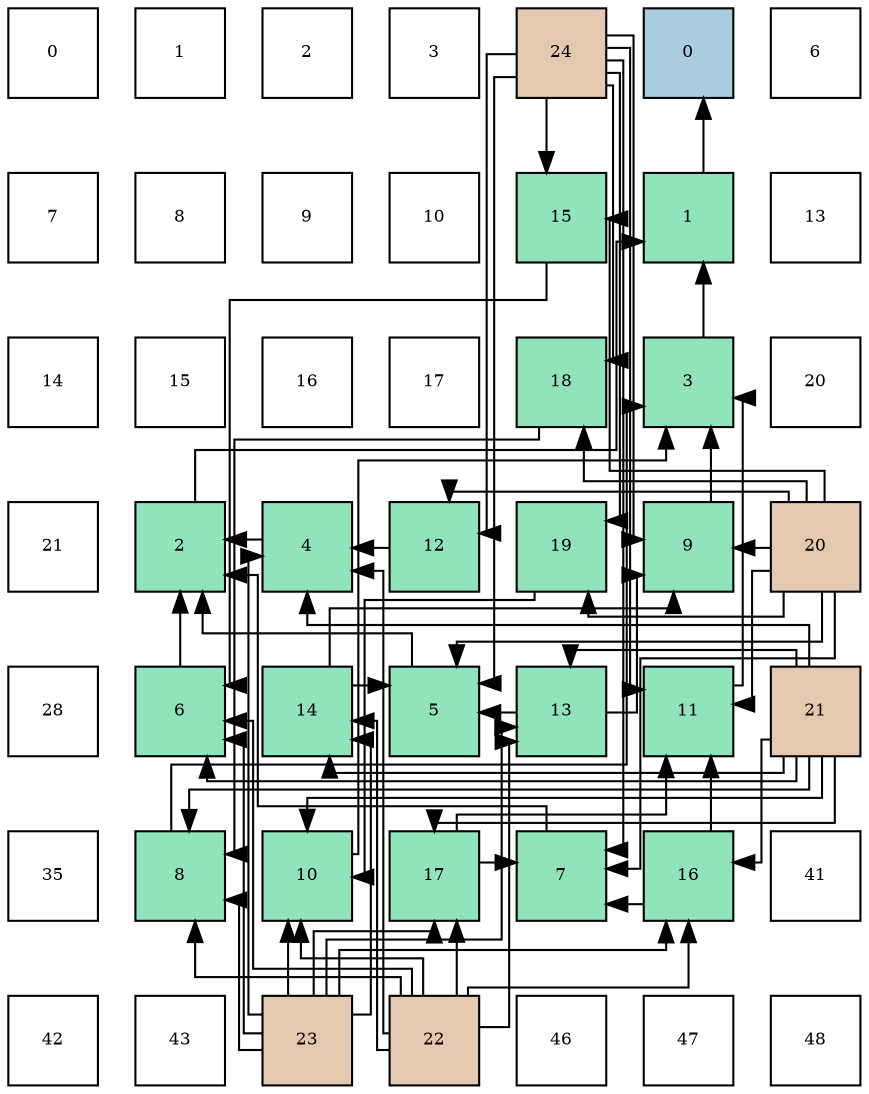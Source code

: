 digraph layout{
 rankdir=TB;
 splines=ortho;
 node [style=filled shape=square fixedsize=true width=0.6];
0[label="0", fontsize=8, fillcolor="#ffffff"];
1[label="1", fontsize=8, fillcolor="#ffffff"];
2[label="2", fontsize=8, fillcolor="#ffffff"];
3[label="3", fontsize=8, fillcolor="#ffffff"];
4[label="24", fontsize=8, fillcolor="#e3c9af"];
5[label="0", fontsize=8, fillcolor="#a9ccde"];
6[label="6", fontsize=8, fillcolor="#ffffff"];
7[label="7", fontsize=8, fillcolor="#ffffff"];
8[label="8", fontsize=8, fillcolor="#ffffff"];
9[label="9", fontsize=8, fillcolor="#ffffff"];
10[label="10", fontsize=8, fillcolor="#ffffff"];
11[label="15", fontsize=8, fillcolor="#91e3bb"];
12[label="1", fontsize=8, fillcolor="#91e3bb"];
13[label="13", fontsize=8, fillcolor="#ffffff"];
14[label="14", fontsize=8, fillcolor="#ffffff"];
15[label="15", fontsize=8, fillcolor="#ffffff"];
16[label="16", fontsize=8, fillcolor="#ffffff"];
17[label="17", fontsize=8, fillcolor="#ffffff"];
18[label="18", fontsize=8, fillcolor="#91e3bb"];
19[label="3", fontsize=8, fillcolor="#91e3bb"];
20[label="20", fontsize=8, fillcolor="#ffffff"];
21[label="21", fontsize=8, fillcolor="#ffffff"];
22[label="2", fontsize=8, fillcolor="#91e3bb"];
23[label="4", fontsize=8, fillcolor="#91e3bb"];
24[label="12", fontsize=8, fillcolor="#91e3bb"];
25[label="19", fontsize=8, fillcolor="#91e3bb"];
26[label="9", fontsize=8, fillcolor="#91e3bb"];
27[label="20", fontsize=8, fillcolor="#e3c9af"];
28[label="28", fontsize=8, fillcolor="#ffffff"];
29[label="6", fontsize=8, fillcolor="#91e3bb"];
30[label="14", fontsize=8, fillcolor="#91e3bb"];
31[label="5", fontsize=8, fillcolor="#91e3bb"];
32[label="13", fontsize=8, fillcolor="#91e3bb"];
33[label="11", fontsize=8, fillcolor="#91e3bb"];
34[label="21", fontsize=8, fillcolor="#e3c9af"];
35[label="35", fontsize=8, fillcolor="#ffffff"];
36[label="8", fontsize=8, fillcolor="#91e3bb"];
37[label="10", fontsize=8, fillcolor="#91e3bb"];
38[label="17", fontsize=8, fillcolor="#91e3bb"];
39[label="7", fontsize=8, fillcolor="#91e3bb"];
40[label="16", fontsize=8, fillcolor="#91e3bb"];
41[label="41", fontsize=8, fillcolor="#ffffff"];
42[label="42", fontsize=8, fillcolor="#ffffff"];
43[label="43", fontsize=8, fillcolor="#ffffff"];
44[label="23", fontsize=8, fillcolor="#e3c9af"];
45[label="22", fontsize=8, fillcolor="#e3c9af"];
46[label="46", fontsize=8, fillcolor="#ffffff"];
47[label="47", fontsize=8, fillcolor="#ffffff"];
48[label="48", fontsize=8, fillcolor="#ffffff"];
edge [constraint=false, style=vis];12 -> 5;
22 -> 12;
19 -> 12;
23 -> 22;
31 -> 22;
29 -> 22;
39 -> 22;
36 -> 19;
26 -> 19;
37 -> 19;
33 -> 19;
24 -> 23;
34 -> 23;
45 -> 23;
44 -> 23;
32 -> 31;
30 -> 31;
27 -> 31;
4 -> 31;
11 -> 29;
34 -> 29;
45 -> 29;
44 -> 29;
40 -> 39;
38 -> 39;
27 -> 39;
4 -> 39;
18 -> 36;
34 -> 36;
45 -> 36;
44 -> 36;
32 -> 26;
30 -> 26;
27 -> 26;
4 -> 26;
25 -> 37;
34 -> 37;
45 -> 37;
44 -> 37;
40 -> 33;
38 -> 33;
27 -> 33;
4 -> 33;
27 -> 24;
4 -> 24;
34 -> 32;
45 -> 32;
44 -> 32;
34 -> 30;
45 -> 30;
44 -> 30;
27 -> 11;
4 -> 11;
34 -> 40;
45 -> 40;
44 -> 40;
34 -> 38;
45 -> 38;
44 -> 38;
27 -> 18;
4 -> 18;
27 -> 25;
4 -> 25;
edge [constraint=true, style=invis];
0 -> 7 -> 14 -> 21 -> 28 -> 35 -> 42;
1 -> 8 -> 15 -> 22 -> 29 -> 36 -> 43;
2 -> 9 -> 16 -> 23 -> 30 -> 37 -> 44;
3 -> 10 -> 17 -> 24 -> 31 -> 38 -> 45;
4 -> 11 -> 18 -> 25 -> 32 -> 39 -> 46;
5 -> 12 -> 19 -> 26 -> 33 -> 40 -> 47;
6 -> 13 -> 20 -> 27 -> 34 -> 41 -> 48;
rank = same {0 -> 1 -> 2 -> 3 -> 4 -> 5 -> 6};
rank = same {7 -> 8 -> 9 -> 10 -> 11 -> 12 -> 13};
rank = same {14 -> 15 -> 16 -> 17 -> 18 -> 19 -> 20};
rank = same {21 -> 22 -> 23 -> 24 -> 25 -> 26 -> 27};
rank = same {28 -> 29 -> 30 -> 31 -> 32 -> 33 -> 34};
rank = same {35 -> 36 -> 37 -> 38 -> 39 -> 40 -> 41};
rank = same {42 -> 43 -> 44 -> 45 -> 46 -> 47 -> 48};
}